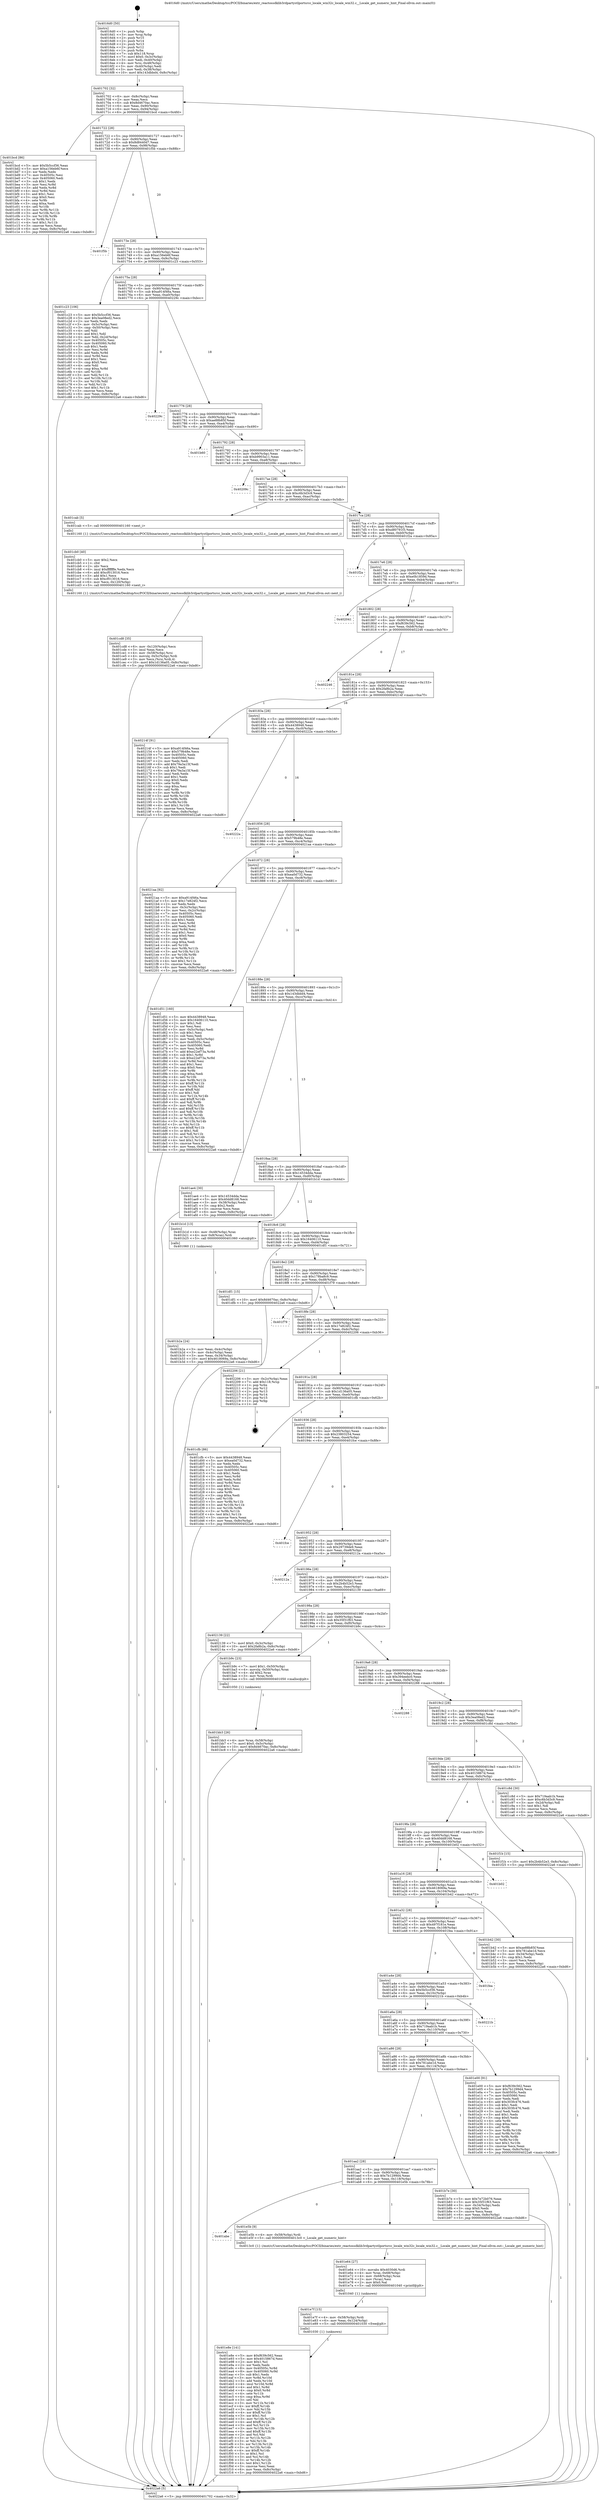 digraph "0x4016d0" {
  label = "0x4016d0 (/mnt/c/Users/mathe/Desktop/tcc/POCII/binaries/extr_reactossdklib3rdpartystlportsrcc_locale_win32c_locale_win32.c__Locale_get_numeric_hint_Final-ollvm.out::main(0))"
  labelloc = "t"
  node[shape=record]

  Entry [label="",width=0.3,height=0.3,shape=circle,fillcolor=black,style=filled]
  "0x401702" [label="{
     0x401702 [32]\l
     | [instrs]\l
     &nbsp;&nbsp;0x401702 \<+6\>: mov -0x8c(%rbp),%eax\l
     &nbsp;&nbsp;0x401708 \<+2\>: mov %eax,%ecx\l
     &nbsp;&nbsp;0x40170a \<+6\>: sub $0x8d4670ac,%ecx\l
     &nbsp;&nbsp;0x401710 \<+6\>: mov %eax,-0x90(%rbp)\l
     &nbsp;&nbsp;0x401716 \<+6\>: mov %ecx,-0x94(%rbp)\l
     &nbsp;&nbsp;0x40171c \<+6\>: je 0000000000401bcd \<main+0x4fd\>\l
  }"]
  "0x401bcd" [label="{
     0x401bcd [86]\l
     | [instrs]\l
     &nbsp;&nbsp;0x401bcd \<+5\>: mov $0x5b5ccf36,%eax\l
     &nbsp;&nbsp;0x401bd2 \<+5\>: mov $0xa156eb6f,%ecx\l
     &nbsp;&nbsp;0x401bd7 \<+2\>: xor %edx,%edx\l
     &nbsp;&nbsp;0x401bd9 \<+7\>: mov 0x40505c,%esi\l
     &nbsp;&nbsp;0x401be0 \<+7\>: mov 0x405060,%edi\l
     &nbsp;&nbsp;0x401be7 \<+3\>: sub $0x1,%edx\l
     &nbsp;&nbsp;0x401bea \<+3\>: mov %esi,%r8d\l
     &nbsp;&nbsp;0x401bed \<+3\>: add %edx,%r8d\l
     &nbsp;&nbsp;0x401bf0 \<+4\>: imul %r8d,%esi\l
     &nbsp;&nbsp;0x401bf4 \<+3\>: and $0x1,%esi\l
     &nbsp;&nbsp;0x401bf7 \<+3\>: cmp $0x0,%esi\l
     &nbsp;&nbsp;0x401bfa \<+4\>: sete %r9b\l
     &nbsp;&nbsp;0x401bfe \<+3\>: cmp $0xa,%edi\l
     &nbsp;&nbsp;0x401c01 \<+4\>: setl %r10b\l
     &nbsp;&nbsp;0x401c05 \<+3\>: mov %r9b,%r11b\l
     &nbsp;&nbsp;0x401c08 \<+3\>: and %r10b,%r11b\l
     &nbsp;&nbsp;0x401c0b \<+3\>: xor %r10b,%r9b\l
     &nbsp;&nbsp;0x401c0e \<+3\>: or %r9b,%r11b\l
     &nbsp;&nbsp;0x401c11 \<+4\>: test $0x1,%r11b\l
     &nbsp;&nbsp;0x401c15 \<+3\>: cmovne %ecx,%eax\l
     &nbsp;&nbsp;0x401c18 \<+6\>: mov %eax,-0x8c(%rbp)\l
     &nbsp;&nbsp;0x401c1e \<+5\>: jmp 00000000004022a6 \<main+0xbd6\>\l
  }"]
  "0x401722" [label="{
     0x401722 [28]\l
     | [instrs]\l
     &nbsp;&nbsp;0x401722 \<+5\>: jmp 0000000000401727 \<main+0x57\>\l
     &nbsp;&nbsp;0x401727 \<+6\>: mov -0x90(%rbp),%eax\l
     &nbsp;&nbsp;0x40172d \<+5\>: sub $0x8d8440d7,%eax\l
     &nbsp;&nbsp;0x401732 \<+6\>: mov %eax,-0x98(%rbp)\l
     &nbsp;&nbsp;0x401738 \<+6\>: je 0000000000401f5b \<main+0x88b\>\l
  }"]
  Exit [label="",width=0.3,height=0.3,shape=circle,fillcolor=black,style=filled,peripheries=2]
  "0x401f5b" [label="{
     0x401f5b\l
  }", style=dashed]
  "0x40173e" [label="{
     0x40173e [28]\l
     | [instrs]\l
     &nbsp;&nbsp;0x40173e \<+5\>: jmp 0000000000401743 \<main+0x73\>\l
     &nbsp;&nbsp;0x401743 \<+6\>: mov -0x90(%rbp),%eax\l
     &nbsp;&nbsp;0x401749 \<+5\>: sub $0xa156eb6f,%eax\l
     &nbsp;&nbsp;0x40174e \<+6\>: mov %eax,-0x9c(%rbp)\l
     &nbsp;&nbsp;0x401754 \<+6\>: je 0000000000401c23 \<main+0x553\>\l
  }"]
  "0x401e8e" [label="{
     0x401e8e [141]\l
     | [instrs]\l
     &nbsp;&nbsp;0x401e8e \<+5\>: mov $0xf639c562,%eax\l
     &nbsp;&nbsp;0x401e93 \<+5\>: mov $0x4015867d,%esi\l
     &nbsp;&nbsp;0x401e98 \<+2\>: mov $0x1,%cl\l
     &nbsp;&nbsp;0x401e9a \<+2\>: xor %edx,%edx\l
     &nbsp;&nbsp;0x401e9c \<+8\>: mov 0x40505c,%r8d\l
     &nbsp;&nbsp;0x401ea4 \<+8\>: mov 0x405060,%r9d\l
     &nbsp;&nbsp;0x401eac \<+3\>: sub $0x1,%edx\l
     &nbsp;&nbsp;0x401eaf \<+3\>: mov %r8d,%r10d\l
     &nbsp;&nbsp;0x401eb2 \<+3\>: add %edx,%r10d\l
     &nbsp;&nbsp;0x401eb5 \<+4\>: imul %r10d,%r8d\l
     &nbsp;&nbsp;0x401eb9 \<+4\>: and $0x1,%r8d\l
     &nbsp;&nbsp;0x401ebd \<+4\>: cmp $0x0,%r8d\l
     &nbsp;&nbsp;0x401ec1 \<+4\>: sete %r11b\l
     &nbsp;&nbsp;0x401ec5 \<+4\>: cmp $0xa,%r9d\l
     &nbsp;&nbsp;0x401ec9 \<+3\>: setl %bl\l
     &nbsp;&nbsp;0x401ecc \<+3\>: mov %r11b,%r14b\l
     &nbsp;&nbsp;0x401ecf \<+4\>: xor $0xff,%r14b\l
     &nbsp;&nbsp;0x401ed3 \<+3\>: mov %bl,%r15b\l
     &nbsp;&nbsp;0x401ed6 \<+4\>: xor $0xff,%r15b\l
     &nbsp;&nbsp;0x401eda \<+3\>: xor $0x1,%cl\l
     &nbsp;&nbsp;0x401edd \<+3\>: mov %r14b,%r12b\l
     &nbsp;&nbsp;0x401ee0 \<+4\>: and $0xff,%r12b\l
     &nbsp;&nbsp;0x401ee4 \<+3\>: and %cl,%r11b\l
     &nbsp;&nbsp;0x401ee7 \<+3\>: mov %r15b,%r13b\l
     &nbsp;&nbsp;0x401eea \<+4\>: and $0xff,%r13b\l
     &nbsp;&nbsp;0x401eee \<+2\>: and %cl,%bl\l
     &nbsp;&nbsp;0x401ef0 \<+3\>: or %r11b,%r12b\l
     &nbsp;&nbsp;0x401ef3 \<+3\>: or %bl,%r13b\l
     &nbsp;&nbsp;0x401ef6 \<+3\>: xor %r13b,%r12b\l
     &nbsp;&nbsp;0x401ef9 \<+3\>: or %r15b,%r14b\l
     &nbsp;&nbsp;0x401efc \<+4\>: xor $0xff,%r14b\l
     &nbsp;&nbsp;0x401f00 \<+3\>: or $0x1,%cl\l
     &nbsp;&nbsp;0x401f03 \<+3\>: and %cl,%r14b\l
     &nbsp;&nbsp;0x401f06 \<+3\>: or %r14b,%r12b\l
     &nbsp;&nbsp;0x401f09 \<+4\>: test $0x1,%r12b\l
     &nbsp;&nbsp;0x401f0d \<+3\>: cmovne %esi,%eax\l
     &nbsp;&nbsp;0x401f10 \<+6\>: mov %eax,-0x8c(%rbp)\l
     &nbsp;&nbsp;0x401f16 \<+5\>: jmp 00000000004022a6 \<main+0xbd6\>\l
  }"]
  "0x401c23" [label="{
     0x401c23 [106]\l
     | [instrs]\l
     &nbsp;&nbsp;0x401c23 \<+5\>: mov $0x5b5ccf36,%eax\l
     &nbsp;&nbsp;0x401c28 \<+5\>: mov $0x3ea08ed2,%ecx\l
     &nbsp;&nbsp;0x401c2d \<+2\>: xor %edx,%edx\l
     &nbsp;&nbsp;0x401c2f \<+3\>: mov -0x5c(%rbp),%esi\l
     &nbsp;&nbsp;0x401c32 \<+3\>: cmp -0x50(%rbp),%esi\l
     &nbsp;&nbsp;0x401c35 \<+4\>: setl %dil\l
     &nbsp;&nbsp;0x401c39 \<+4\>: and $0x1,%dil\l
     &nbsp;&nbsp;0x401c3d \<+4\>: mov %dil,-0x2d(%rbp)\l
     &nbsp;&nbsp;0x401c41 \<+7\>: mov 0x40505c,%esi\l
     &nbsp;&nbsp;0x401c48 \<+8\>: mov 0x405060,%r8d\l
     &nbsp;&nbsp;0x401c50 \<+3\>: sub $0x1,%edx\l
     &nbsp;&nbsp;0x401c53 \<+3\>: mov %esi,%r9d\l
     &nbsp;&nbsp;0x401c56 \<+3\>: add %edx,%r9d\l
     &nbsp;&nbsp;0x401c59 \<+4\>: imul %r9d,%esi\l
     &nbsp;&nbsp;0x401c5d \<+3\>: and $0x1,%esi\l
     &nbsp;&nbsp;0x401c60 \<+3\>: cmp $0x0,%esi\l
     &nbsp;&nbsp;0x401c63 \<+4\>: sete %dil\l
     &nbsp;&nbsp;0x401c67 \<+4\>: cmp $0xa,%r8d\l
     &nbsp;&nbsp;0x401c6b \<+4\>: setl %r10b\l
     &nbsp;&nbsp;0x401c6f \<+3\>: mov %dil,%r11b\l
     &nbsp;&nbsp;0x401c72 \<+3\>: and %r10b,%r11b\l
     &nbsp;&nbsp;0x401c75 \<+3\>: xor %r10b,%dil\l
     &nbsp;&nbsp;0x401c78 \<+3\>: or %dil,%r11b\l
     &nbsp;&nbsp;0x401c7b \<+4\>: test $0x1,%r11b\l
     &nbsp;&nbsp;0x401c7f \<+3\>: cmovne %ecx,%eax\l
     &nbsp;&nbsp;0x401c82 \<+6\>: mov %eax,-0x8c(%rbp)\l
     &nbsp;&nbsp;0x401c88 \<+5\>: jmp 00000000004022a6 \<main+0xbd6\>\l
  }"]
  "0x40175a" [label="{
     0x40175a [28]\l
     | [instrs]\l
     &nbsp;&nbsp;0x40175a \<+5\>: jmp 000000000040175f \<main+0x8f\>\l
     &nbsp;&nbsp;0x40175f \<+6\>: mov -0x90(%rbp),%eax\l
     &nbsp;&nbsp;0x401765 \<+5\>: sub $0xa914f46a,%eax\l
     &nbsp;&nbsp;0x40176a \<+6\>: mov %eax,-0xa0(%rbp)\l
     &nbsp;&nbsp;0x401770 \<+6\>: je 000000000040229c \<main+0xbcc\>\l
  }"]
  "0x401e7f" [label="{
     0x401e7f [15]\l
     | [instrs]\l
     &nbsp;&nbsp;0x401e7f \<+4\>: mov -0x58(%rbp),%rdi\l
     &nbsp;&nbsp;0x401e83 \<+6\>: mov %eax,-0x124(%rbp)\l
     &nbsp;&nbsp;0x401e89 \<+5\>: call 0000000000401030 \<free@plt\>\l
     | [calls]\l
     &nbsp;&nbsp;0x401030 \{1\} (unknown)\l
  }"]
  "0x40229c" [label="{
     0x40229c\l
  }", style=dashed]
  "0x401776" [label="{
     0x401776 [28]\l
     | [instrs]\l
     &nbsp;&nbsp;0x401776 \<+5\>: jmp 000000000040177b \<main+0xab\>\l
     &nbsp;&nbsp;0x40177b \<+6\>: mov -0x90(%rbp),%eax\l
     &nbsp;&nbsp;0x401781 \<+5\>: sub $0xae88b85f,%eax\l
     &nbsp;&nbsp;0x401786 \<+6\>: mov %eax,-0xa4(%rbp)\l
     &nbsp;&nbsp;0x40178c \<+6\>: je 0000000000401b60 \<main+0x490\>\l
  }"]
  "0x401e64" [label="{
     0x401e64 [27]\l
     | [instrs]\l
     &nbsp;&nbsp;0x401e64 \<+10\>: movabs $0x4030d6,%rdi\l
     &nbsp;&nbsp;0x401e6e \<+4\>: mov %rax,-0x68(%rbp)\l
     &nbsp;&nbsp;0x401e72 \<+4\>: mov -0x68(%rbp),%rax\l
     &nbsp;&nbsp;0x401e76 \<+2\>: mov (%rax),%esi\l
     &nbsp;&nbsp;0x401e78 \<+2\>: mov $0x0,%al\l
     &nbsp;&nbsp;0x401e7a \<+5\>: call 0000000000401040 \<printf@plt\>\l
     | [calls]\l
     &nbsp;&nbsp;0x401040 \{1\} (unknown)\l
  }"]
  "0x401b60" [label="{
     0x401b60\l
  }", style=dashed]
  "0x401792" [label="{
     0x401792 [28]\l
     | [instrs]\l
     &nbsp;&nbsp;0x401792 \<+5\>: jmp 0000000000401797 \<main+0xc7\>\l
     &nbsp;&nbsp;0x401797 \<+6\>: mov -0x90(%rbp),%eax\l
     &nbsp;&nbsp;0x40179d \<+5\>: sub $0xb9903a11,%eax\l
     &nbsp;&nbsp;0x4017a2 \<+6\>: mov %eax,-0xa8(%rbp)\l
     &nbsp;&nbsp;0x4017a8 \<+6\>: je 000000000040209c \<main+0x9cc\>\l
  }"]
  "0x401abe" [label="{
     0x401abe\l
  }", style=dashed]
  "0x40209c" [label="{
     0x40209c\l
  }", style=dashed]
  "0x4017ae" [label="{
     0x4017ae [28]\l
     | [instrs]\l
     &nbsp;&nbsp;0x4017ae \<+5\>: jmp 00000000004017b3 \<main+0xe3\>\l
     &nbsp;&nbsp;0x4017b3 \<+6\>: mov -0x90(%rbp),%eax\l
     &nbsp;&nbsp;0x4017b9 \<+5\>: sub $0xc6b3d3c9,%eax\l
     &nbsp;&nbsp;0x4017be \<+6\>: mov %eax,-0xac(%rbp)\l
     &nbsp;&nbsp;0x4017c4 \<+6\>: je 0000000000401cab \<main+0x5db\>\l
  }"]
  "0x401e5b" [label="{
     0x401e5b [9]\l
     | [instrs]\l
     &nbsp;&nbsp;0x401e5b \<+4\>: mov -0x58(%rbp),%rdi\l
     &nbsp;&nbsp;0x401e5f \<+5\>: call 00000000004013c0 \<_Locale_get_numeric_hint\>\l
     | [calls]\l
     &nbsp;&nbsp;0x4013c0 \{1\} (/mnt/c/Users/mathe/Desktop/tcc/POCII/binaries/extr_reactossdklib3rdpartystlportsrcc_locale_win32c_locale_win32.c__Locale_get_numeric_hint_Final-ollvm.out::_Locale_get_numeric_hint)\l
  }"]
  "0x401cab" [label="{
     0x401cab [5]\l
     | [instrs]\l
     &nbsp;&nbsp;0x401cab \<+5\>: call 0000000000401160 \<next_i\>\l
     | [calls]\l
     &nbsp;&nbsp;0x401160 \{1\} (/mnt/c/Users/mathe/Desktop/tcc/POCII/binaries/extr_reactossdklib3rdpartystlportsrcc_locale_win32c_locale_win32.c__Locale_get_numeric_hint_Final-ollvm.out::next_i)\l
  }"]
  "0x4017ca" [label="{
     0x4017ca [28]\l
     | [instrs]\l
     &nbsp;&nbsp;0x4017ca \<+5\>: jmp 00000000004017cf \<main+0xff\>\l
     &nbsp;&nbsp;0x4017cf \<+6\>: mov -0x90(%rbp),%eax\l
     &nbsp;&nbsp;0x4017d5 \<+5\>: sub $0xd80791f3,%eax\l
     &nbsp;&nbsp;0x4017da \<+6\>: mov %eax,-0xb0(%rbp)\l
     &nbsp;&nbsp;0x4017e0 \<+6\>: je 0000000000401f2a \<main+0x85a\>\l
  }"]
  "0x401cd8" [label="{
     0x401cd8 [35]\l
     | [instrs]\l
     &nbsp;&nbsp;0x401cd8 \<+6\>: mov -0x120(%rbp),%ecx\l
     &nbsp;&nbsp;0x401cde \<+3\>: imul %eax,%ecx\l
     &nbsp;&nbsp;0x401ce1 \<+4\>: mov -0x58(%rbp),%rsi\l
     &nbsp;&nbsp;0x401ce5 \<+4\>: movslq -0x5c(%rbp),%rdi\l
     &nbsp;&nbsp;0x401ce9 \<+3\>: mov %ecx,(%rsi,%rdi,4)\l
     &nbsp;&nbsp;0x401cec \<+10\>: movl $0x1d136a05,-0x8c(%rbp)\l
     &nbsp;&nbsp;0x401cf6 \<+5\>: jmp 00000000004022a6 \<main+0xbd6\>\l
  }"]
  "0x401f2a" [label="{
     0x401f2a\l
  }", style=dashed]
  "0x4017e6" [label="{
     0x4017e6 [28]\l
     | [instrs]\l
     &nbsp;&nbsp;0x4017e6 \<+5\>: jmp 00000000004017eb \<main+0x11b\>\l
     &nbsp;&nbsp;0x4017eb \<+6\>: mov -0x90(%rbp),%eax\l
     &nbsp;&nbsp;0x4017f1 \<+5\>: sub $0xe0b1859d,%eax\l
     &nbsp;&nbsp;0x4017f6 \<+6\>: mov %eax,-0xb4(%rbp)\l
     &nbsp;&nbsp;0x4017fc \<+6\>: je 0000000000402041 \<main+0x971\>\l
  }"]
  "0x401cb0" [label="{
     0x401cb0 [40]\l
     | [instrs]\l
     &nbsp;&nbsp;0x401cb0 \<+5\>: mov $0x2,%ecx\l
     &nbsp;&nbsp;0x401cb5 \<+1\>: cltd\l
     &nbsp;&nbsp;0x401cb6 \<+2\>: idiv %ecx\l
     &nbsp;&nbsp;0x401cb8 \<+6\>: imul $0xfffffffe,%edx,%ecx\l
     &nbsp;&nbsp;0x401cbe \<+6\>: add $0xcf013016,%ecx\l
     &nbsp;&nbsp;0x401cc4 \<+3\>: add $0x1,%ecx\l
     &nbsp;&nbsp;0x401cc7 \<+6\>: sub $0xcf013016,%ecx\l
     &nbsp;&nbsp;0x401ccd \<+6\>: mov %ecx,-0x120(%rbp)\l
     &nbsp;&nbsp;0x401cd3 \<+5\>: call 0000000000401160 \<next_i\>\l
     | [calls]\l
     &nbsp;&nbsp;0x401160 \{1\} (/mnt/c/Users/mathe/Desktop/tcc/POCII/binaries/extr_reactossdklib3rdpartystlportsrcc_locale_win32c_locale_win32.c__Locale_get_numeric_hint_Final-ollvm.out::next_i)\l
  }"]
  "0x402041" [label="{
     0x402041\l
  }", style=dashed]
  "0x401802" [label="{
     0x401802 [28]\l
     | [instrs]\l
     &nbsp;&nbsp;0x401802 \<+5\>: jmp 0000000000401807 \<main+0x137\>\l
     &nbsp;&nbsp;0x401807 \<+6\>: mov -0x90(%rbp),%eax\l
     &nbsp;&nbsp;0x40180d \<+5\>: sub $0xf639c562,%eax\l
     &nbsp;&nbsp;0x401812 \<+6\>: mov %eax,-0xb8(%rbp)\l
     &nbsp;&nbsp;0x401818 \<+6\>: je 0000000000402246 \<main+0xb76\>\l
  }"]
  "0x401bb3" [label="{
     0x401bb3 [26]\l
     | [instrs]\l
     &nbsp;&nbsp;0x401bb3 \<+4\>: mov %rax,-0x58(%rbp)\l
     &nbsp;&nbsp;0x401bb7 \<+7\>: movl $0x0,-0x5c(%rbp)\l
     &nbsp;&nbsp;0x401bbe \<+10\>: movl $0x8d4670ac,-0x8c(%rbp)\l
     &nbsp;&nbsp;0x401bc8 \<+5\>: jmp 00000000004022a6 \<main+0xbd6\>\l
  }"]
  "0x402246" [label="{
     0x402246\l
  }", style=dashed]
  "0x40181e" [label="{
     0x40181e [28]\l
     | [instrs]\l
     &nbsp;&nbsp;0x40181e \<+5\>: jmp 0000000000401823 \<main+0x153\>\l
     &nbsp;&nbsp;0x401823 \<+6\>: mov -0x90(%rbp),%eax\l
     &nbsp;&nbsp;0x401829 \<+5\>: sub $0x2fa8b2a,%eax\l
     &nbsp;&nbsp;0x40182e \<+6\>: mov %eax,-0xbc(%rbp)\l
     &nbsp;&nbsp;0x401834 \<+6\>: je 000000000040214f \<main+0xa7f\>\l
  }"]
  "0x401aa2" [label="{
     0x401aa2 [28]\l
     | [instrs]\l
     &nbsp;&nbsp;0x401aa2 \<+5\>: jmp 0000000000401aa7 \<main+0x3d7\>\l
     &nbsp;&nbsp;0x401aa7 \<+6\>: mov -0x90(%rbp),%eax\l
     &nbsp;&nbsp;0x401aad \<+5\>: sub $0x7b1299d4,%eax\l
     &nbsp;&nbsp;0x401ab2 \<+6\>: mov %eax,-0x118(%rbp)\l
     &nbsp;&nbsp;0x401ab8 \<+6\>: je 0000000000401e5b \<main+0x78b\>\l
  }"]
  "0x40214f" [label="{
     0x40214f [91]\l
     | [instrs]\l
     &nbsp;&nbsp;0x40214f \<+5\>: mov $0xa914f46a,%eax\l
     &nbsp;&nbsp;0x402154 \<+5\>: mov $0x579b48e,%ecx\l
     &nbsp;&nbsp;0x402159 \<+7\>: mov 0x40505c,%edx\l
     &nbsp;&nbsp;0x402160 \<+7\>: mov 0x405060,%esi\l
     &nbsp;&nbsp;0x402167 \<+2\>: mov %edx,%edi\l
     &nbsp;&nbsp;0x402169 \<+6\>: add $0x79a3a15f,%edi\l
     &nbsp;&nbsp;0x40216f \<+3\>: sub $0x1,%edi\l
     &nbsp;&nbsp;0x402172 \<+6\>: sub $0x79a3a15f,%edi\l
     &nbsp;&nbsp;0x402178 \<+3\>: imul %edi,%edx\l
     &nbsp;&nbsp;0x40217b \<+3\>: and $0x1,%edx\l
     &nbsp;&nbsp;0x40217e \<+3\>: cmp $0x0,%edx\l
     &nbsp;&nbsp;0x402181 \<+4\>: sete %r8b\l
     &nbsp;&nbsp;0x402185 \<+3\>: cmp $0xa,%esi\l
     &nbsp;&nbsp;0x402188 \<+4\>: setl %r9b\l
     &nbsp;&nbsp;0x40218c \<+3\>: mov %r8b,%r10b\l
     &nbsp;&nbsp;0x40218f \<+3\>: and %r9b,%r10b\l
     &nbsp;&nbsp;0x402192 \<+3\>: xor %r9b,%r8b\l
     &nbsp;&nbsp;0x402195 \<+3\>: or %r8b,%r10b\l
     &nbsp;&nbsp;0x402198 \<+4\>: test $0x1,%r10b\l
     &nbsp;&nbsp;0x40219c \<+3\>: cmovne %ecx,%eax\l
     &nbsp;&nbsp;0x40219f \<+6\>: mov %eax,-0x8c(%rbp)\l
     &nbsp;&nbsp;0x4021a5 \<+5\>: jmp 00000000004022a6 \<main+0xbd6\>\l
  }"]
  "0x40183a" [label="{
     0x40183a [28]\l
     | [instrs]\l
     &nbsp;&nbsp;0x40183a \<+5\>: jmp 000000000040183f \<main+0x16f\>\l
     &nbsp;&nbsp;0x40183f \<+6\>: mov -0x90(%rbp),%eax\l
     &nbsp;&nbsp;0x401845 \<+5\>: sub $0x4438948,%eax\l
     &nbsp;&nbsp;0x40184a \<+6\>: mov %eax,-0xc0(%rbp)\l
     &nbsp;&nbsp;0x401850 \<+6\>: je 000000000040222a \<main+0xb5a\>\l
  }"]
  "0x401b7e" [label="{
     0x401b7e [30]\l
     | [instrs]\l
     &nbsp;&nbsp;0x401b7e \<+5\>: mov $0x7e72b076,%eax\l
     &nbsp;&nbsp;0x401b83 \<+5\>: mov $0x35f31f63,%ecx\l
     &nbsp;&nbsp;0x401b88 \<+3\>: mov -0x34(%rbp),%edx\l
     &nbsp;&nbsp;0x401b8b \<+3\>: cmp $0x0,%edx\l
     &nbsp;&nbsp;0x401b8e \<+3\>: cmove %ecx,%eax\l
     &nbsp;&nbsp;0x401b91 \<+6\>: mov %eax,-0x8c(%rbp)\l
     &nbsp;&nbsp;0x401b97 \<+5\>: jmp 00000000004022a6 \<main+0xbd6\>\l
  }"]
  "0x40222a" [label="{
     0x40222a\l
  }", style=dashed]
  "0x401856" [label="{
     0x401856 [28]\l
     | [instrs]\l
     &nbsp;&nbsp;0x401856 \<+5\>: jmp 000000000040185b \<main+0x18b\>\l
     &nbsp;&nbsp;0x40185b \<+6\>: mov -0x90(%rbp),%eax\l
     &nbsp;&nbsp;0x401861 \<+5\>: sub $0x579b48e,%eax\l
     &nbsp;&nbsp;0x401866 \<+6\>: mov %eax,-0xc4(%rbp)\l
     &nbsp;&nbsp;0x40186c \<+6\>: je 00000000004021aa \<main+0xada\>\l
  }"]
  "0x401a86" [label="{
     0x401a86 [28]\l
     | [instrs]\l
     &nbsp;&nbsp;0x401a86 \<+5\>: jmp 0000000000401a8b \<main+0x3bb\>\l
     &nbsp;&nbsp;0x401a8b \<+6\>: mov -0x90(%rbp),%eax\l
     &nbsp;&nbsp;0x401a91 \<+5\>: sub $0x781abe1d,%eax\l
     &nbsp;&nbsp;0x401a96 \<+6\>: mov %eax,-0x114(%rbp)\l
     &nbsp;&nbsp;0x401a9c \<+6\>: je 0000000000401b7e \<main+0x4ae\>\l
  }"]
  "0x4021aa" [label="{
     0x4021aa [92]\l
     | [instrs]\l
     &nbsp;&nbsp;0x4021aa \<+5\>: mov $0xa914f46a,%eax\l
     &nbsp;&nbsp;0x4021af \<+5\>: mov $0x17e824f2,%ecx\l
     &nbsp;&nbsp;0x4021b4 \<+2\>: xor %edx,%edx\l
     &nbsp;&nbsp;0x4021b6 \<+3\>: mov -0x3c(%rbp),%esi\l
     &nbsp;&nbsp;0x4021b9 \<+3\>: mov %esi,-0x2c(%rbp)\l
     &nbsp;&nbsp;0x4021bc \<+7\>: mov 0x40505c,%esi\l
     &nbsp;&nbsp;0x4021c3 \<+7\>: mov 0x405060,%edi\l
     &nbsp;&nbsp;0x4021ca \<+3\>: sub $0x1,%edx\l
     &nbsp;&nbsp;0x4021cd \<+3\>: mov %esi,%r8d\l
     &nbsp;&nbsp;0x4021d0 \<+3\>: add %edx,%r8d\l
     &nbsp;&nbsp;0x4021d3 \<+4\>: imul %r8d,%esi\l
     &nbsp;&nbsp;0x4021d7 \<+3\>: and $0x1,%esi\l
     &nbsp;&nbsp;0x4021da \<+3\>: cmp $0x0,%esi\l
     &nbsp;&nbsp;0x4021dd \<+4\>: sete %r9b\l
     &nbsp;&nbsp;0x4021e1 \<+3\>: cmp $0xa,%edi\l
     &nbsp;&nbsp;0x4021e4 \<+4\>: setl %r10b\l
     &nbsp;&nbsp;0x4021e8 \<+3\>: mov %r9b,%r11b\l
     &nbsp;&nbsp;0x4021eb \<+3\>: and %r10b,%r11b\l
     &nbsp;&nbsp;0x4021ee \<+3\>: xor %r10b,%r9b\l
     &nbsp;&nbsp;0x4021f1 \<+3\>: or %r9b,%r11b\l
     &nbsp;&nbsp;0x4021f4 \<+4\>: test $0x1,%r11b\l
     &nbsp;&nbsp;0x4021f8 \<+3\>: cmovne %ecx,%eax\l
     &nbsp;&nbsp;0x4021fb \<+6\>: mov %eax,-0x8c(%rbp)\l
     &nbsp;&nbsp;0x402201 \<+5\>: jmp 00000000004022a6 \<main+0xbd6\>\l
  }"]
  "0x401872" [label="{
     0x401872 [28]\l
     | [instrs]\l
     &nbsp;&nbsp;0x401872 \<+5\>: jmp 0000000000401877 \<main+0x1a7\>\l
     &nbsp;&nbsp;0x401877 \<+6\>: mov -0x90(%rbp),%eax\l
     &nbsp;&nbsp;0x40187d \<+5\>: sub $0xea0d732,%eax\l
     &nbsp;&nbsp;0x401882 \<+6\>: mov %eax,-0xc8(%rbp)\l
     &nbsp;&nbsp;0x401888 \<+6\>: je 0000000000401d51 \<main+0x681\>\l
  }"]
  "0x401e00" [label="{
     0x401e00 [91]\l
     | [instrs]\l
     &nbsp;&nbsp;0x401e00 \<+5\>: mov $0xf639c562,%eax\l
     &nbsp;&nbsp;0x401e05 \<+5\>: mov $0x7b1299d4,%ecx\l
     &nbsp;&nbsp;0x401e0a \<+7\>: mov 0x40505c,%edx\l
     &nbsp;&nbsp;0x401e11 \<+7\>: mov 0x405060,%esi\l
     &nbsp;&nbsp;0x401e18 \<+2\>: mov %edx,%edi\l
     &nbsp;&nbsp;0x401e1a \<+6\>: add $0x303fc476,%edi\l
     &nbsp;&nbsp;0x401e20 \<+3\>: sub $0x1,%edi\l
     &nbsp;&nbsp;0x401e23 \<+6\>: sub $0x303fc476,%edi\l
     &nbsp;&nbsp;0x401e29 \<+3\>: imul %edi,%edx\l
     &nbsp;&nbsp;0x401e2c \<+3\>: and $0x1,%edx\l
     &nbsp;&nbsp;0x401e2f \<+3\>: cmp $0x0,%edx\l
     &nbsp;&nbsp;0x401e32 \<+4\>: sete %r8b\l
     &nbsp;&nbsp;0x401e36 \<+3\>: cmp $0xa,%esi\l
     &nbsp;&nbsp;0x401e39 \<+4\>: setl %r9b\l
     &nbsp;&nbsp;0x401e3d \<+3\>: mov %r8b,%r10b\l
     &nbsp;&nbsp;0x401e40 \<+3\>: and %r9b,%r10b\l
     &nbsp;&nbsp;0x401e43 \<+3\>: xor %r9b,%r8b\l
     &nbsp;&nbsp;0x401e46 \<+3\>: or %r8b,%r10b\l
     &nbsp;&nbsp;0x401e49 \<+4\>: test $0x1,%r10b\l
     &nbsp;&nbsp;0x401e4d \<+3\>: cmovne %ecx,%eax\l
     &nbsp;&nbsp;0x401e50 \<+6\>: mov %eax,-0x8c(%rbp)\l
     &nbsp;&nbsp;0x401e56 \<+5\>: jmp 00000000004022a6 \<main+0xbd6\>\l
  }"]
  "0x401d51" [label="{
     0x401d51 [160]\l
     | [instrs]\l
     &nbsp;&nbsp;0x401d51 \<+5\>: mov $0x4438948,%eax\l
     &nbsp;&nbsp;0x401d56 \<+5\>: mov $0x16406110,%ecx\l
     &nbsp;&nbsp;0x401d5b \<+2\>: mov $0x1,%dl\l
     &nbsp;&nbsp;0x401d5d \<+2\>: xor %esi,%esi\l
     &nbsp;&nbsp;0x401d5f \<+3\>: mov -0x5c(%rbp),%edi\l
     &nbsp;&nbsp;0x401d62 \<+3\>: sub $0x1,%esi\l
     &nbsp;&nbsp;0x401d65 \<+2\>: sub %esi,%edi\l
     &nbsp;&nbsp;0x401d67 \<+3\>: mov %edi,-0x5c(%rbp)\l
     &nbsp;&nbsp;0x401d6a \<+7\>: mov 0x40505c,%esi\l
     &nbsp;&nbsp;0x401d71 \<+7\>: mov 0x405060,%edi\l
     &nbsp;&nbsp;0x401d78 \<+3\>: mov %esi,%r8d\l
     &nbsp;&nbsp;0x401d7b \<+7\>: add $0xe22ef73a,%r8d\l
     &nbsp;&nbsp;0x401d82 \<+4\>: sub $0x1,%r8d\l
     &nbsp;&nbsp;0x401d86 \<+7\>: sub $0xe22ef73a,%r8d\l
     &nbsp;&nbsp;0x401d8d \<+4\>: imul %r8d,%esi\l
     &nbsp;&nbsp;0x401d91 \<+3\>: and $0x1,%esi\l
     &nbsp;&nbsp;0x401d94 \<+3\>: cmp $0x0,%esi\l
     &nbsp;&nbsp;0x401d97 \<+4\>: sete %r9b\l
     &nbsp;&nbsp;0x401d9b \<+3\>: cmp $0xa,%edi\l
     &nbsp;&nbsp;0x401d9e \<+4\>: setl %r10b\l
     &nbsp;&nbsp;0x401da2 \<+3\>: mov %r9b,%r11b\l
     &nbsp;&nbsp;0x401da5 \<+4\>: xor $0xff,%r11b\l
     &nbsp;&nbsp;0x401da9 \<+3\>: mov %r10b,%bl\l
     &nbsp;&nbsp;0x401dac \<+3\>: xor $0xff,%bl\l
     &nbsp;&nbsp;0x401daf \<+3\>: xor $0x1,%dl\l
     &nbsp;&nbsp;0x401db2 \<+3\>: mov %r11b,%r14b\l
     &nbsp;&nbsp;0x401db5 \<+4\>: and $0xff,%r14b\l
     &nbsp;&nbsp;0x401db9 \<+3\>: and %dl,%r9b\l
     &nbsp;&nbsp;0x401dbc \<+3\>: mov %bl,%r15b\l
     &nbsp;&nbsp;0x401dbf \<+4\>: and $0xff,%r15b\l
     &nbsp;&nbsp;0x401dc3 \<+3\>: and %dl,%r10b\l
     &nbsp;&nbsp;0x401dc6 \<+3\>: or %r9b,%r14b\l
     &nbsp;&nbsp;0x401dc9 \<+3\>: or %r10b,%r15b\l
     &nbsp;&nbsp;0x401dcc \<+3\>: xor %r15b,%r14b\l
     &nbsp;&nbsp;0x401dcf \<+3\>: or %bl,%r11b\l
     &nbsp;&nbsp;0x401dd2 \<+4\>: xor $0xff,%r11b\l
     &nbsp;&nbsp;0x401dd6 \<+3\>: or $0x1,%dl\l
     &nbsp;&nbsp;0x401dd9 \<+3\>: and %dl,%r11b\l
     &nbsp;&nbsp;0x401ddc \<+3\>: or %r11b,%r14b\l
     &nbsp;&nbsp;0x401ddf \<+4\>: test $0x1,%r14b\l
     &nbsp;&nbsp;0x401de3 \<+3\>: cmovne %ecx,%eax\l
     &nbsp;&nbsp;0x401de6 \<+6\>: mov %eax,-0x8c(%rbp)\l
     &nbsp;&nbsp;0x401dec \<+5\>: jmp 00000000004022a6 \<main+0xbd6\>\l
  }"]
  "0x40188e" [label="{
     0x40188e [28]\l
     | [instrs]\l
     &nbsp;&nbsp;0x40188e \<+5\>: jmp 0000000000401893 \<main+0x1c3\>\l
     &nbsp;&nbsp;0x401893 \<+6\>: mov -0x90(%rbp),%eax\l
     &nbsp;&nbsp;0x401899 \<+5\>: sub $0x143dbbd4,%eax\l
     &nbsp;&nbsp;0x40189e \<+6\>: mov %eax,-0xcc(%rbp)\l
     &nbsp;&nbsp;0x4018a4 \<+6\>: je 0000000000401ae4 \<main+0x414\>\l
  }"]
  "0x401a6a" [label="{
     0x401a6a [28]\l
     | [instrs]\l
     &nbsp;&nbsp;0x401a6a \<+5\>: jmp 0000000000401a6f \<main+0x39f\>\l
     &nbsp;&nbsp;0x401a6f \<+6\>: mov -0x90(%rbp),%eax\l
     &nbsp;&nbsp;0x401a75 \<+5\>: sub $0x719aab1b,%eax\l
     &nbsp;&nbsp;0x401a7a \<+6\>: mov %eax,-0x110(%rbp)\l
     &nbsp;&nbsp;0x401a80 \<+6\>: je 0000000000401e00 \<main+0x730\>\l
  }"]
  "0x401ae4" [label="{
     0x401ae4 [30]\l
     | [instrs]\l
     &nbsp;&nbsp;0x401ae4 \<+5\>: mov $0x14534dda,%eax\l
     &nbsp;&nbsp;0x401ae9 \<+5\>: mov $0x40dd8168,%ecx\l
     &nbsp;&nbsp;0x401aee \<+3\>: mov -0x38(%rbp),%edx\l
     &nbsp;&nbsp;0x401af1 \<+3\>: cmp $0x2,%edx\l
     &nbsp;&nbsp;0x401af4 \<+3\>: cmovne %ecx,%eax\l
     &nbsp;&nbsp;0x401af7 \<+6\>: mov %eax,-0x8c(%rbp)\l
     &nbsp;&nbsp;0x401afd \<+5\>: jmp 00000000004022a6 \<main+0xbd6\>\l
  }"]
  "0x4018aa" [label="{
     0x4018aa [28]\l
     | [instrs]\l
     &nbsp;&nbsp;0x4018aa \<+5\>: jmp 00000000004018af \<main+0x1df\>\l
     &nbsp;&nbsp;0x4018af \<+6\>: mov -0x90(%rbp),%eax\l
     &nbsp;&nbsp;0x4018b5 \<+5\>: sub $0x14534dda,%eax\l
     &nbsp;&nbsp;0x4018ba \<+6\>: mov %eax,-0xd0(%rbp)\l
     &nbsp;&nbsp;0x4018c0 \<+6\>: je 0000000000401b1d \<main+0x44d\>\l
  }"]
  "0x4022a6" [label="{
     0x4022a6 [5]\l
     | [instrs]\l
     &nbsp;&nbsp;0x4022a6 \<+5\>: jmp 0000000000401702 \<main+0x32\>\l
  }"]
  "0x4016d0" [label="{
     0x4016d0 [50]\l
     | [instrs]\l
     &nbsp;&nbsp;0x4016d0 \<+1\>: push %rbp\l
     &nbsp;&nbsp;0x4016d1 \<+3\>: mov %rsp,%rbp\l
     &nbsp;&nbsp;0x4016d4 \<+2\>: push %r15\l
     &nbsp;&nbsp;0x4016d6 \<+2\>: push %r14\l
     &nbsp;&nbsp;0x4016d8 \<+2\>: push %r13\l
     &nbsp;&nbsp;0x4016da \<+2\>: push %r12\l
     &nbsp;&nbsp;0x4016dc \<+1\>: push %rbx\l
     &nbsp;&nbsp;0x4016dd \<+7\>: sub $0x118,%rsp\l
     &nbsp;&nbsp;0x4016e4 \<+7\>: movl $0x0,-0x3c(%rbp)\l
     &nbsp;&nbsp;0x4016eb \<+3\>: mov %edi,-0x40(%rbp)\l
     &nbsp;&nbsp;0x4016ee \<+4\>: mov %rsi,-0x48(%rbp)\l
     &nbsp;&nbsp;0x4016f2 \<+3\>: mov -0x40(%rbp),%edi\l
     &nbsp;&nbsp;0x4016f5 \<+3\>: mov %edi,-0x38(%rbp)\l
     &nbsp;&nbsp;0x4016f8 \<+10\>: movl $0x143dbbd4,-0x8c(%rbp)\l
  }"]
  "0x40221b" [label="{
     0x40221b\l
  }", style=dashed]
  "0x401b1d" [label="{
     0x401b1d [13]\l
     | [instrs]\l
     &nbsp;&nbsp;0x401b1d \<+4\>: mov -0x48(%rbp),%rax\l
     &nbsp;&nbsp;0x401b21 \<+4\>: mov 0x8(%rax),%rdi\l
     &nbsp;&nbsp;0x401b25 \<+5\>: call 0000000000401060 \<atoi@plt\>\l
     | [calls]\l
     &nbsp;&nbsp;0x401060 \{1\} (unknown)\l
  }"]
  "0x4018c6" [label="{
     0x4018c6 [28]\l
     | [instrs]\l
     &nbsp;&nbsp;0x4018c6 \<+5\>: jmp 00000000004018cb \<main+0x1fb\>\l
     &nbsp;&nbsp;0x4018cb \<+6\>: mov -0x90(%rbp),%eax\l
     &nbsp;&nbsp;0x4018d1 \<+5\>: sub $0x16406110,%eax\l
     &nbsp;&nbsp;0x4018d6 \<+6\>: mov %eax,-0xd4(%rbp)\l
     &nbsp;&nbsp;0x4018dc \<+6\>: je 0000000000401df1 \<main+0x721\>\l
  }"]
  "0x401b2a" [label="{
     0x401b2a [24]\l
     | [instrs]\l
     &nbsp;&nbsp;0x401b2a \<+3\>: mov %eax,-0x4c(%rbp)\l
     &nbsp;&nbsp;0x401b2d \<+3\>: mov -0x4c(%rbp),%eax\l
     &nbsp;&nbsp;0x401b30 \<+3\>: mov %eax,-0x34(%rbp)\l
     &nbsp;&nbsp;0x401b33 \<+10\>: movl $0x4618069a,-0x8c(%rbp)\l
     &nbsp;&nbsp;0x401b3d \<+5\>: jmp 00000000004022a6 \<main+0xbd6\>\l
  }"]
  "0x401a4e" [label="{
     0x401a4e [28]\l
     | [instrs]\l
     &nbsp;&nbsp;0x401a4e \<+5\>: jmp 0000000000401a53 \<main+0x383\>\l
     &nbsp;&nbsp;0x401a53 \<+6\>: mov -0x90(%rbp),%eax\l
     &nbsp;&nbsp;0x401a59 \<+5\>: sub $0x5b5ccf36,%eax\l
     &nbsp;&nbsp;0x401a5e \<+6\>: mov %eax,-0x10c(%rbp)\l
     &nbsp;&nbsp;0x401a64 \<+6\>: je 000000000040221b \<main+0xb4b\>\l
  }"]
  "0x401df1" [label="{
     0x401df1 [15]\l
     | [instrs]\l
     &nbsp;&nbsp;0x401df1 \<+10\>: movl $0x8d4670ac,-0x8c(%rbp)\l
     &nbsp;&nbsp;0x401dfb \<+5\>: jmp 00000000004022a6 \<main+0xbd6\>\l
  }"]
  "0x4018e2" [label="{
     0x4018e2 [28]\l
     | [instrs]\l
     &nbsp;&nbsp;0x4018e2 \<+5\>: jmp 00000000004018e7 \<main+0x217\>\l
     &nbsp;&nbsp;0x4018e7 \<+6\>: mov -0x90(%rbp),%eax\l
     &nbsp;&nbsp;0x4018ed \<+5\>: sub $0x178ba8c9,%eax\l
     &nbsp;&nbsp;0x4018f2 \<+6\>: mov %eax,-0xd8(%rbp)\l
     &nbsp;&nbsp;0x4018f8 \<+6\>: je 0000000000401f79 \<main+0x8a9\>\l
  }"]
  "0x401fea" [label="{
     0x401fea\l
  }", style=dashed]
  "0x401f79" [label="{
     0x401f79\l
  }", style=dashed]
  "0x4018fe" [label="{
     0x4018fe [28]\l
     | [instrs]\l
     &nbsp;&nbsp;0x4018fe \<+5\>: jmp 0000000000401903 \<main+0x233\>\l
     &nbsp;&nbsp;0x401903 \<+6\>: mov -0x90(%rbp),%eax\l
     &nbsp;&nbsp;0x401909 \<+5\>: sub $0x17e824f2,%eax\l
     &nbsp;&nbsp;0x40190e \<+6\>: mov %eax,-0xdc(%rbp)\l
     &nbsp;&nbsp;0x401914 \<+6\>: je 0000000000402206 \<main+0xb36\>\l
  }"]
  "0x401a32" [label="{
     0x401a32 [28]\l
     | [instrs]\l
     &nbsp;&nbsp;0x401a32 \<+5\>: jmp 0000000000401a37 \<main+0x367\>\l
     &nbsp;&nbsp;0x401a37 \<+6\>: mov -0x90(%rbp),%eax\l
     &nbsp;&nbsp;0x401a3d \<+5\>: sub $0x497f181e,%eax\l
     &nbsp;&nbsp;0x401a42 \<+6\>: mov %eax,-0x108(%rbp)\l
     &nbsp;&nbsp;0x401a48 \<+6\>: je 0000000000401fea \<main+0x91a\>\l
  }"]
  "0x402206" [label="{
     0x402206 [21]\l
     | [instrs]\l
     &nbsp;&nbsp;0x402206 \<+3\>: mov -0x2c(%rbp),%eax\l
     &nbsp;&nbsp;0x402209 \<+7\>: add $0x118,%rsp\l
     &nbsp;&nbsp;0x402210 \<+1\>: pop %rbx\l
     &nbsp;&nbsp;0x402211 \<+2\>: pop %r12\l
     &nbsp;&nbsp;0x402213 \<+2\>: pop %r13\l
     &nbsp;&nbsp;0x402215 \<+2\>: pop %r14\l
     &nbsp;&nbsp;0x402217 \<+2\>: pop %r15\l
     &nbsp;&nbsp;0x402219 \<+1\>: pop %rbp\l
     &nbsp;&nbsp;0x40221a \<+1\>: ret\l
  }"]
  "0x40191a" [label="{
     0x40191a [28]\l
     | [instrs]\l
     &nbsp;&nbsp;0x40191a \<+5\>: jmp 000000000040191f \<main+0x24f\>\l
     &nbsp;&nbsp;0x40191f \<+6\>: mov -0x90(%rbp),%eax\l
     &nbsp;&nbsp;0x401925 \<+5\>: sub $0x1d136a05,%eax\l
     &nbsp;&nbsp;0x40192a \<+6\>: mov %eax,-0xe0(%rbp)\l
     &nbsp;&nbsp;0x401930 \<+6\>: je 0000000000401cfb \<main+0x62b\>\l
  }"]
  "0x401b42" [label="{
     0x401b42 [30]\l
     | [instrs]\l
     &nbsp;&nbsp;0x401b42 \<+5\>: mov $0xae88b85f,%eax\l
     &nbsp;&nbsp;0x401b47 \<+5\>: mov $0x781abe1d,%ecx\l
     &nbsp;&nbsp;0x401b4c \<+3\>: mov -0x34(%rbp),%edx\l
     &nbsp;&nbsp;0x401b4f \<+3\>: cmp $0x1,%edx\l
     &nbsp;&nbsp;0x401b52 \<+3\>: cmovl %ecx,%eax\l
     &nbsp;&nbsp;0x401b55 \<+6\>: mov %eax,-0x8c(%rbp)\l
     &nbsp;&nbsp;0x401b5b \<+5\>: jmp 00000000004022a6 \<main+0xbd6\>\l
  }"]
  "0x401cfb" [label="{
     0x401cfb [86]\l
     | [instrs]\l
     &nbsp;&nbsp;0x401cfb \<+5\>: mov $0x4438948,%eax\l
     &nbsp;&nbsp;0x401d00 \<+5\>: mov $0xea0d732,%ecx\l
     &nbsp;&nbsp;0x401d05 \<+2\>: xor %edx,%edx\l
     &nbsp;&nbsp;0x401d07 \<+7\>: mov 0x40505c,%esi\l
     &nbsp;&nbsp;0x401d0e \<+7\>: mov 0x405060,%edi\l
     &nbsp;&nbsp;0x401d15 \<+3\>: sub $0x1,%edx\l
     &nbsp;&nbsp;0x401d18 \<+3\>: mov %esi,%r8d\l
     &nbsp;&nbsp;0x401d1b \<+3\>: add %edx,%r8d\l
     &nbsp;&nbsp;0x401d1e \<+4\>: imul %r8d,%esi\l
     &nbsp;&nbsp;0x401d22 \<+3\>: and $0x1,%esi\l
     &nbsp;&nbsp;0x401d25 \<+3\>: cmp $0x0,%esi\l
     &nbsp;&nbsp;0x401d28 \<+4\>: sete %r9b\l
     &nbsp;&nbsp;0x401d2c \<+3\>: cmp $0xa,%edi\l
     &nbsp;&nbsp;0x401d2f \<+4\>: setl %r10b\l
     &nbsp;&nbsp;0x401d33 \<+3\>: mov %r9b,%r11b\l
     &nbsp;&nbsp;0x401d36 \<+3\>: and %r10b,%r11b\l
     &nbsp;&nbsp;0x401d39 \<+3\>: xor %r10b,%r9b\l
     &nbsp;&nbsp;0x401d3c \<+3\>: or %r9b,%r11b\l
     &nbsp;&nbsp;0x401d3f \<+4\>: test $0x1,%r11b\l
     &nbsp;&nbsp;0x401d43 \<+3\>: cmovne %ecx,%eax\l
     &nbsp;&nbsp;0x401d46 \<+6\>: mov %eax,-0x8c(%rbp)\l
     &nbsp;&nbsp;0x401d4c \<+5\>: jmp 00000000004022a6 \<main+0xbd6\>\l
  }"]
  "0x401936" [label="{
     0x401936 [28]\l
     | [instrs]\l
     &nbsp;&nbsp;0x401936 \<+5\>: jmp 000000000040193b \<main+0x26b\>\l
     &nbsp;&nbsp;0x40193b \<+6\>: mov -0x90(%rbp),%eax\l
     &nbsp;&nbsp;0x401941 \<+5\>: sub $0x23803254,%eax\l
     &nbsp;&nbsp;0x401946 \<+6\>: mov %eax,-0xe4(%rbp)\l
     &nbsp;&nbsp;0x40194c \<+6\>: je 0000000000401fce \<main+0x8fe\>\l
  }"]
  "0x401a16" [label="{
     0x401a16 [28]\l
     | [instrs]\l
     &nbsp;&nbsp;0x401a16 \<+5\>: jmp 0000000000401a1b \<main+0x34b\>\l
     &nbsp;&nbsp;0x401a1b \<+6\>: mov -0x90(%rbp),%eax\l
     &nbsp;&nbsp;0x401a21 \<+5\>: sub $0x4618069a,%eax\l
     &nbsp;&nbsp;0x401a26 \<+6\>: mov %eax,-0x104(%rbp)\l
     &nbsp;&nbsp;0x401a2c \<+6\>: je 0000000000401b42 \<main+0x472\>\l
  }"]
  "0x401fce" [label="{
     0x401fce\l
  }", style=dashed]
  "0x401952" [label="{
     0x401952 [28]\l
     | [instrs]\l
     &nbsp;&nbsp;0x401952 \<+5\>: jmp 0000000000401957 \<main+0x287\>\l
     &nbsp;&nbsp;0x401957 \<+6\>: mov -0x90(%rbp),%eax\l
     &nbsp;&nbsp;0x40195d \<+5\>: sub $0x29739de9,%eax\l
     &nbsp;&nbsp;0x401962 \<+6\>: mov %eax,-0xe8(%rbp)\l
     &nbsp;&nbsp;0x401968 \<+6\>: je 000000000040212a \<main+0xa5a\>\l
  }"]
  "0x401b02" [label="{
     0x401b02\l
  }", style=dashed]
  "0x40212a" [label="{
     0x40212a\l
  }", style=dashed]
  "0x40196e" [label="{
     0x40196e [28]\l
     | [instrs]\l
     &nbsp;&nbsp;0x40196e \<+5\>: jmp 0000000000401973 \<main+0x2a3\>\l
     &nbsp;&nbsp;0x401973 \<+6\>: mov -0x90(%rbp),%eax\l
     &nbsp;&nbsp;0x401979 \<+5\>: sub $0x2b4b52e3,%eax\l
     &nbsp;&nbsp;0x40197e \<+6\>: mov %eax,-0xec(%rbp)\l
     &nbsp;&nbsp;0x401984 \<+6\>: je 0000000000402139 \<main+0xa69\>\l
  }"]
  "0x4019fa" [label="{
     0x4019fa [28]\l
     | [instrs]\l
     &nbsp;&nbsp;0x4019fa \<+5\>: jmp 00000000004019ff \<main+0x32f\>\l
     &nbsp;&nbsp;0x4019ff \<+6\>: mov -0x90(%rbp),%eax\l
     &nbsp;&nbsp;0x401a05 \<+5\>: sub $0x40dd8168,%eax\l
     &nbsp;&nbsp;0x401a0a \<+6\>: mov %eax,-0x100(%rbp)\l
     &nbsp;&nbsp;0x401a10 \<+6\>: je 0000000000401b02 \<main+0x432\>\l
  }"]
  "0x402139" [label="{
     0x402139 [22]\l
     | [instrs]\l
     &nbsp;&nbsp;0x402139 \<+7\>: movl $0x0,-0x3c(%rbp)\l
     &nbsp;&nbsp;0x402140 \<+10\>: movl $0x2fa8b2a,-0x8c(%rbp)\l
     &nbsp;&nbsp;0x40214a \<+5\>: jmp 00000000004022a6 \<main+0xbd6\>\l
  }"]
  "0x40198a" [label="{
     0x40198a [28]\l
     | [instrs]\l
     &nbsp;&nbsp;0x40198a \<+5\>: jmp 000000000040198f \<main+0x2bf\>\l
     &nbsp;&nbsp;0x40198f \<+6\>: mov -0x90(%rbp),%eax\l
     &nbsp;&nbsp;0x401995 \<+5\>: sub $0x35f31f63,%eax\l
     &nbsp;&nbsp;0x40199a \<+6\>: mov %eax,-0xf0(%rbp)\l
     &nbsp;&nbsp;0x4019a0 \<+6\>: je 0000000000401b9c \<main+0x4cc\>\l
  }"]
  "0x401f1b" [label="{
     0x401f1b [15]\l
     | [instrs]\l
     &nbsp;&nbsp;0x401f1b \<+10\>: movl $0x2b4b52e3,-0x8c(%rbp)\l
     &nbsp;&nbsp;0x401f25 \<+5\>: jmp 00000000004022a6 \<main+0xbd6\>\l
  }"]
  "0x401b9c" [label="{
     0x401b9c [23]\l
     | [instrs]\l
     &nbsp;&nbsp;0x401b9c \<+7\>: movl $0x1,-0x50(%rbp)\l
     &nbsp;&nbsp;0x401ba3 \<+4\>: movslq -0x50(%rbp),%rax\l
     &nbsp;&nbsp;0x401ba7 \<+4\>: shl $0x2,%rax\l
     &nbsp;&nbsp;0x401bab \<+3\>: mov %rax,%rdi\l
     &nbsp;&nbsp;0x401bae \<+5\>: call 0000000000401050 \<malloc@plt\>\l
     | [calls]\l
     &nbsp;&nbsp;0x401050 \{1\} (unknown)\l
  }"]
  "0x4019a6" [label="{
     0x4019a6 [28]\l
     | [instrs]\l
     &nbsp;&nbsp;0x4019a6 \<+5\>: jmp 00000000004019ab \<main+0x2db\>\l
     &nbsp;&nbsp;0x4019ab \<+6\>: mov -0x90(%rbp),%eax\l
     &nbsp;&nbsp;0x4019b1 \<+5\>: sub $0x394eebc0,%eax\l
     &nbsp;&nbsp;0x4019b6 \<+6\>: mov %eax,-0xf4(%rbp)\l
     &nbsp;&nbsp;0x4019bc \<+6\>: je 0000000000402288 \<main+0xbb8\>\l
  }"]
  "0x4019de" [label="{
     0x4019de [28]\l
     | [instrs]\l
     &nbsp;&nbsp;0x4019de \<+5\>: jmp 00000000004019e3 \<main+0x313\>\l
     &nbsp;&nbsp;0x4019e3 \<+6\>: mov -0x90(%rbp),%eax\l
     &nbsp;&nbsp;0x4019e9 \<+5\>: sub $0x4015867d,%eax\l
     &nbsp;&nbsp;0x4019ee \<+6\>: mov %eax,-0xfc(%rbp)\l
     &nbsp;&nbsp;0x4019f4 \<+6\>: je 0000000000401f1b \<main+0x84b\>\l
  }"]
  "0x402288" [label="{
     0x402288\l
  }", style=dashed]
  "0x4019c2" [label="{
     0x4019c2 [28]\l
     | [instrs]\l
     &nbsp;&nbsp;0x4019c2 \<+5\>: jmp 00000000004019c7 \<main+0x2f7\>\l
     &nbsp;&nbsp;0x4019c7 \<+6\>: mov -0x90(%rbp),%eax\l
     &nbsp;&nbsp;0x4019cd \<+5\>: sub $0x3ea08ed2,%eax\l
     &nbsp;&nbsp;0x4019d2 \<+6\>: mov %eax,-0xf8(%rbp)\l
     &nbsp;&nbsp;0x4019d8 \<+6\>: je 0000000000401c8d \<main+0x5bd\>\l
  }"]
  "0x401c8d" [label="{
     0x401c8d [30]\l
     | [instrs]\l
     &nbsp;&nbsp;0x401c8d \<+5\>: mov $0x719aab1b,%eax\l
     &nbsp;&nbsp;0x401c92 \<+5\>: mov $0xc6b3d3c9,%ecx\l
     &nbsp;&nbsp;0x401c97 \<+3\>: mov -0x2d(%rbp),%dl\l
     &nbsp;&nbsp;0x401c9a \<+3\>: test $0x1,%dl\l
     &nbsp;&nbsp;0x401c9d \<+3\>: cmovne %ecx,%eax\l
     &nbsp;&nbsp;0x401ca0 \<+6\>: mov %eax,-0x8c(%rbp)\l
     &nbsp;&nbsp;0x401ca6 \<+5\>: jmp 00000000004022a6 \<main+0xbd6\>\l
  }"]
  Entry -> "0x4016d0" [label=" 1"]
  "0x401702" -> "0x401bcd" [label=" 2"]
  "0x401702" -> "0x401722" [label=" 20"]
  "0x402206" -> Exit [label=" 1"]
  "0x401722" -> "0x401f5b" [label=" 0"]
  "0x401722" -> "0x40173e" [label=" 20"]
  "0x4021aa" -> "0x4022a6" [label=" 1"]
  "0x40173e" -> "0x401c23" [label=" 2"]
  "0x40173e" -> "0x40175a" [label=" 18"]
  "0x40214f" -> "0x4022a6" [label=" 1"]
  "0x40175a" -> "0x40229c" [label=" 0"]
  "0x40175a" -> "0x401776" [label=" 18"]
  "0x402139" -> "0x4022a6" [label=" 1"]
  "0x401776" -> "0x401b60" [label=" 0"]
  "0x401776" -> "0x401792" [label=" 18"]
  "0x401f1b" -> "0x4022a6" [label=" 1"]
  "0x401792" -> "0x40209c" [label=" 0"]
  "0x401792" -> "0x4017ae" [label=" 18"]
  "0x401e8e" -> "0x4022a6" [label=" 1"]
  "0x4017ae" -> "0x401cab" [label=" 1"]
  "0x4017ae" -> "0x4017ca" [label=" 17"]
  "0x401e7f" -> "0x401e8e" [label=" 1"]
  "0x4017ca" -> "0x401f2a" [label=" 0"]
  "0x4017ca" -> "0x4017e6" [label=" 17"]
  "0x401e5b" -> "0x401e64" [label=" 1"]
  "0x4017e6" -> "0x402041" [label=" 0"]
  "0x4017e6" -> "0x401802" [label=" 17"]
  "0x401aa2" -> "0x401abe" [label=" 0"]
  "0x401802" -> "0x402246" [label=" 0"]
  "0x401802" -> "0x40181e" [label=" 17"]
  "0x401aa2" -> "0x401e5b" [label=" 1"]
  "0x40181e" -> "0x40214f" [label=" 1"]
  "0x40181e" -> "0x40183a" [label=" 16"]
  "0x401e64" -> "0x401e7f" [label=" 1"]
  "0x40183a" -> "0x40222a" [label=" 0"]
  "0x40183a" -> "0x401856" [label=" 16"]
  "0x401e00" -> "0x4022a6" [label=" 1"]
  "0x401856" -> "0x4021aa" [label=" 1"]
  "0x401856" -> "0x401872" [label=" 15"]
  "0x401d51" -> "0x4022a6" [label=" 1"]
  "0x401872" -> "0x401d51" [label=" 1"]
  "0x401872" -> "0x40188e" [label=" 14"]
  "0x401cfb" -> "0x4022a6" [label=" 1"]
  "0x40188e" -> "0x401ae4" [label=" 1"]
  "0x40188e" -> "0x4018aa" [label=" 13"]
  "0x401ae4" -> "0x4022a6" [label=" 1"]
  "0x4016d0" -> "0x401702" [label=" 1"]
  "0x4022a6" -> "0x401702" [label=" 21"]
  "0x401cb0" -> "0x401cd8" [label=" 1"]
  "0x4018aa" -> "0x401b1d" [label=" 1"]
  "0x4018aa" -> "0x4018c6" [label=" 12"]
  "0x401b1d" -> "0x401b2a" [label=" 1"]
  "0x401b2a" -> "0x4022a6" [label=" 1"]
  "0x401cab" -> "0x401cb0" [label=" 1"]
  "0x4018c6" -> "0x401df1" [label=" 1"]
  "0x4018c6" -> "0x4018e2" [label=" 11"]
  "0x401c23" -> "0x4022a6" [label=" 2"]
  "0x4018e2" -> "0x401f79" [label=" 0"]
  "0x4018e2" -> "0x4018fe" [label=" 11"]
  "0x401bcd" -> "0x4022a6" [label=" 2"]
  "0x4018fe" -> "0x402206" [label=" 1"]
  "0x4018fe" -> "0x40191a" [label=" 10"]
  "0x401b9c" -> "0x401bb3" [label=" 1"]
  "0x40191a" -> "0x401cfb" [label=" 1"]
  "0x40191a" -> "0x401936" [label=" 9"]
  "0x401b7e" -> "0x4022a6" [label=" 1"]
  "0x401936" -> "0x401fce" [label=" 0"]
  "0x401936" -> "0x401952" [label=" 9"]
  "0x401a86" -> "0x401b7e" [label=" 1"]
  "0x401952" -> "0x40212a" [label=" 0"]
  "0x401952" -> "0x40196e" [label=" 9"]
  "0x401df1" -> "0x4022a6" [label=" 1"]
  "0x40196e" -> "0x402139" [label=" 1"]
  "0x40196e" -> "0x40198a" [label=" 8"]
  "0x401a6a" -> "0x401e00" [label=" 1"]
  "0x40198a" -> "0x401b9c" [label=" 1"]
  "0x40198a" -> "0x4019a6" [label=" 7"]
  "0x401cd8" -> "0x4022a6" [label=" 1"]
  "0x4019a6" -> "0x402288" [label=" 0"]
  "0x4019a6" -> "0x4019c2" [label=" 7"]
  "0x401a4e" -> "0x40221b" [label=" 0"]
  "0x4019c2" -> "0x401c8d" [label=" 2"]
  "0x4019c2" -> "0x4019de" [label=" 5"]
  "0x401a4e" -> "0x401a6a" [label=" 3"]
  "0x4019de" -> "0x401f1b" [label=" 1"]
  "0x4019de" -> "0x4019fa" [label=" 4"]
  "0x401a6a" -> "0x401a86" [label=" 2"]
  "0x4019fa" -> "0x401b02" [label=" 0"]
  "0x4019fa" -> "0x401a16" [label=" 4"]
  "0x401a86" -> "0x401aa2" [label=" 1"]
  "0x401a16" -> "0x401b42" [label=" 1"]
  "0x401a16" -> "0x401a32" [label=" 3"]
  "0x401b42" -> "0x4022a6" [label=" 1"]
  "0x401bb3" -> "0x4022a6" [label=" 1"]
  "0x401a32" -> "0x401fea" [label=" 0"]
  "0x401a32" -> "0x401a4e" [label=" 3"]
  "0x401c8d" -> "0x4022a6" [label=" 2"]
}
